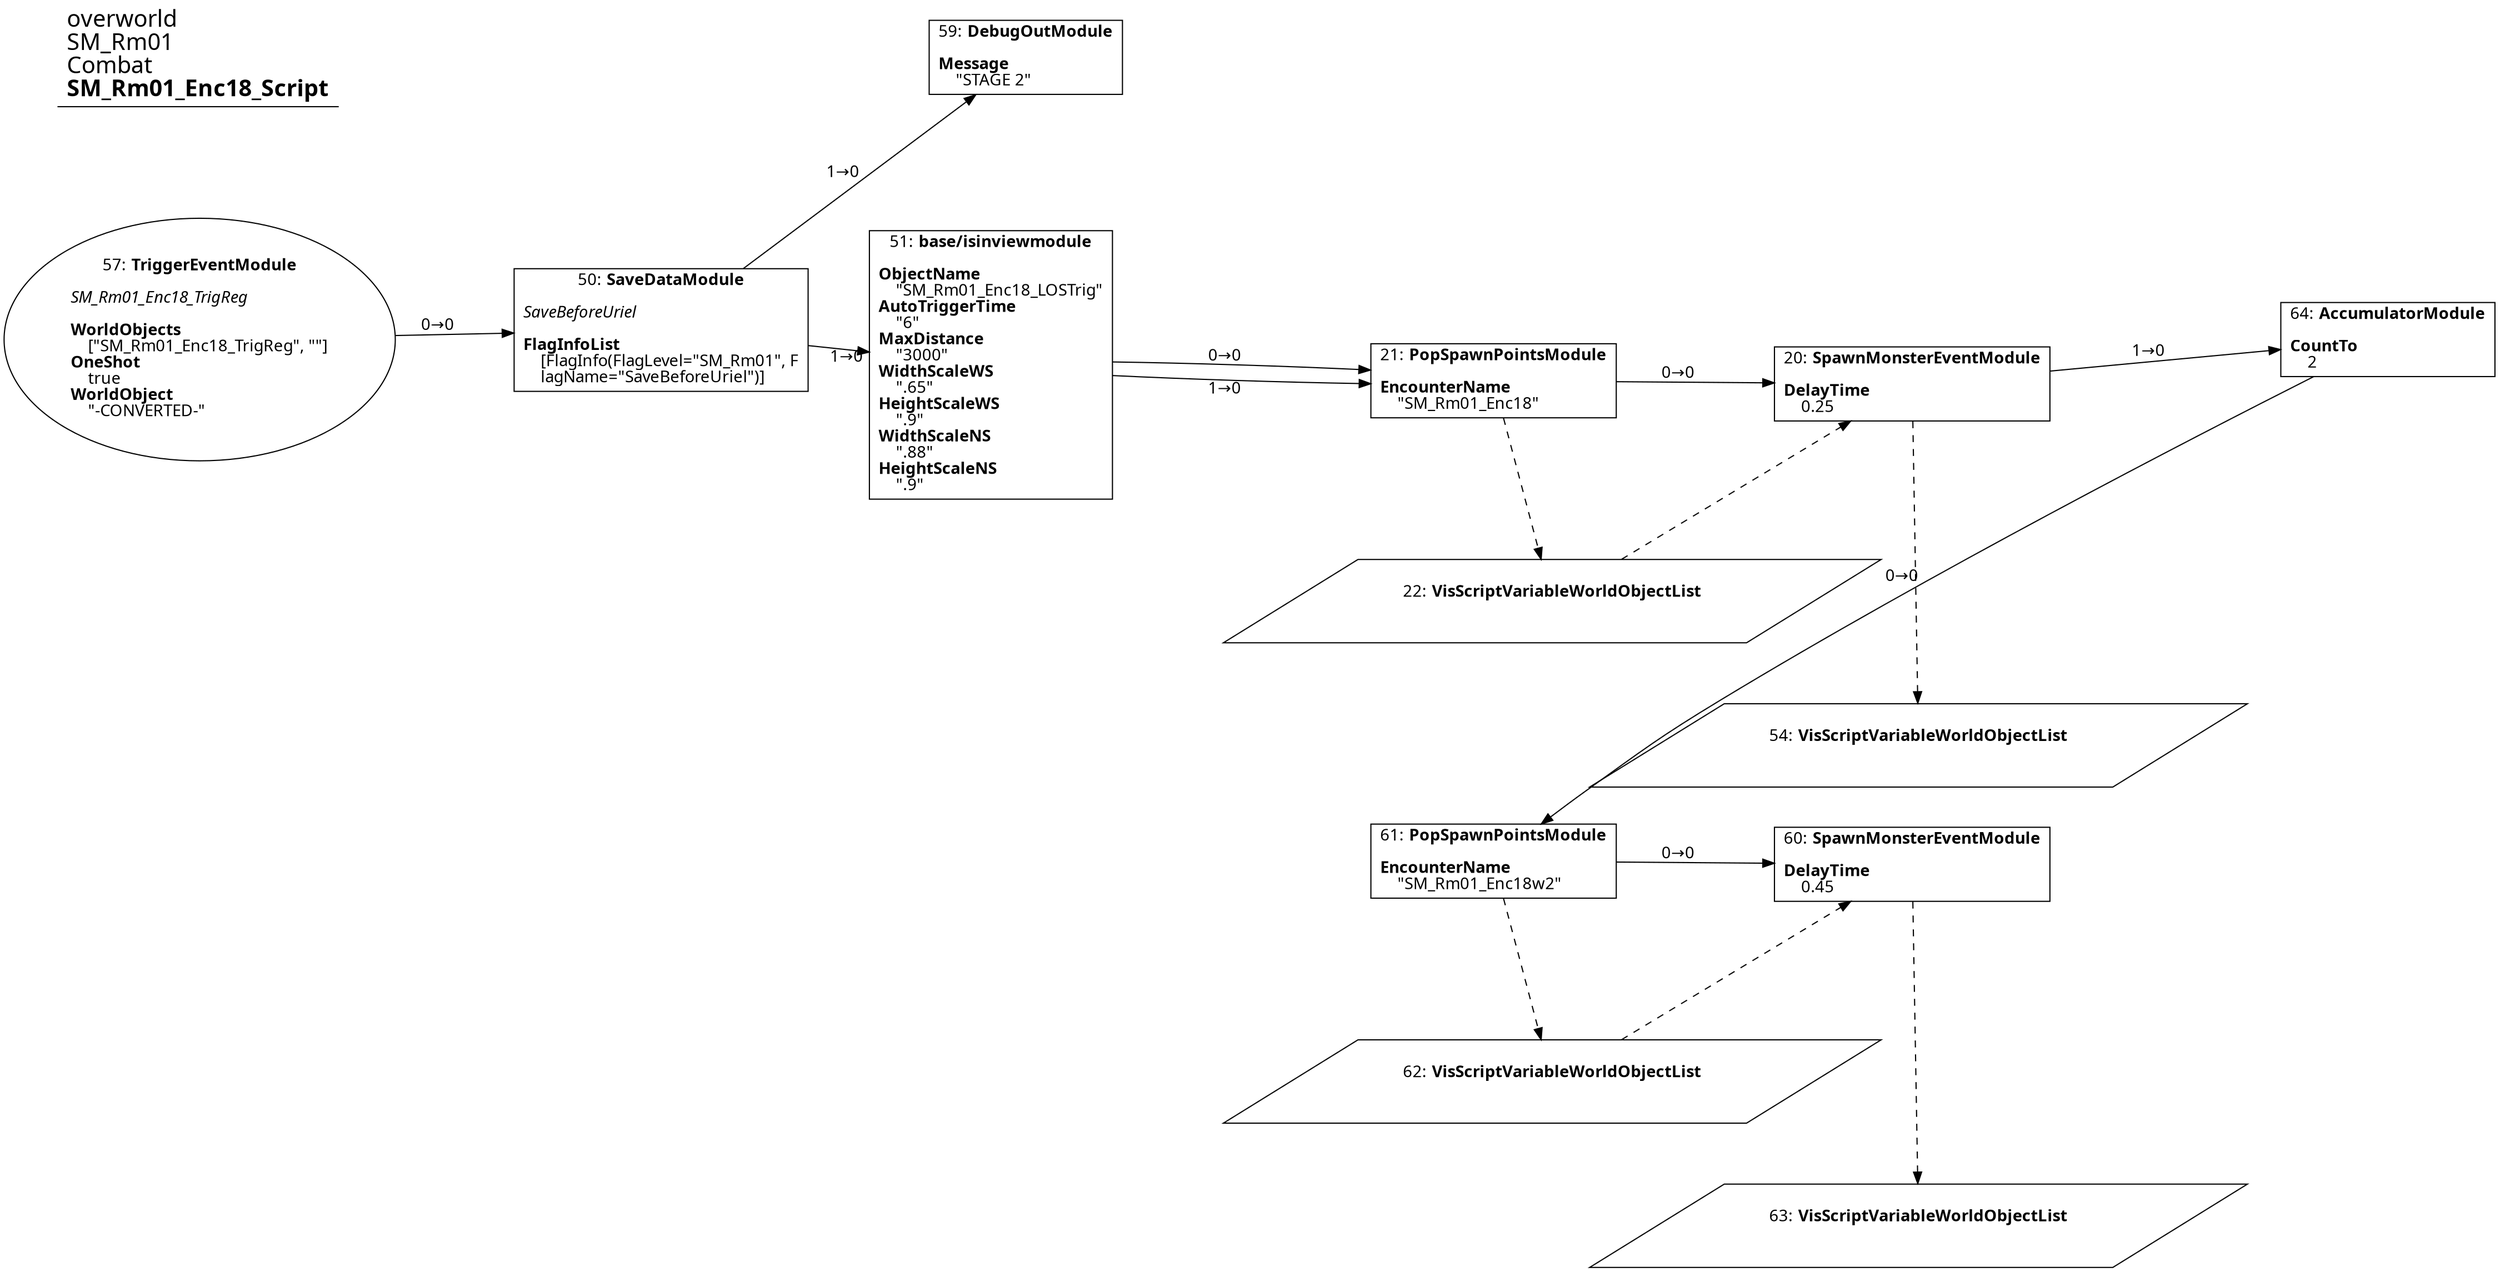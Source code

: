 digraph {
    layout = fdp;
    overlap = prism;
    sep = "+16";
    splines = spline;

    node [ shape = box ];

    graph [ fontname = "Segoe UI" ];
    node [ fontname = "Segoe UI" ];
    edge [ fontname = "Segoe UI" ];

    20 [ label = <20: <b>SpawnMonsterEventModule</b><br/><br/><b>DelayTime</b><br align="left"/>    0.25<br align="left"/>> ];
    20 [ pos = "0.44900003,-0.094000004!" ];
    20 -> 64 [ label = "1→0" ];
    22 -> 20 [ style = dashed ];
    20 -> 54 [ style = dashed ];

    21 [ label = <21: <b>PopSpawnPointsModule</b><br/><br/><b>EncounterName</b><br align="left"/>    &quot;SM_Rm01_Enc18&quot;<br align="left"/>> ];
    21 [ pos = "0.185,-0.09200001!" ];
    21 -> 20 [ label = "0→0" ];
    21 -> 22 [ style = dashed ];

    22 [ label = <22: <b>VisScriptVariableWorldObjectList</b><br/><br/>> ];
    22 [ shape = parallelogram ]
    22 [ pos = "0.22200002,-0.231!" ];

    50 [ label = <50: <b>SaveDataModule</b><br/><br/><i>SaveBeforeUriel<br align="left"/></i><br align="left"/><b>FlagInfoList</b><br align="left"/>    [FlagInfo(FlagLevel=&quot;SM_Rm01&quot;, F<br align="left"/>    lagName=&quot;SaveBeforeUriel&quot;)]<br align="left"/>> ];
    50 [ pos = "-0.34,-0.060000002!" ];
    50 -> 51 [ label = "1→0" ];
    50 -> 59 [ label = "1→0" ];

    51 [ label = <51: <b>base/isinviewmodule</b><br/><br/><b>ObjectName</b><br align="left"/>    &quot;SM_Rm01_Enc18_LOSTrig&quot;<br align="left"/><b>AutoTriggerTime</b><br align="left"/>    &quot;6&quot;<br align="left"/><b>MaxDistance</b><br align="left"/>    &quot;3000&quot;<br align="left"/><b>WidthScaleWS</b><br align="left"/>    &quot;.65&quot;<br align="left"/><b>HeightScaleWS</b><br align="left"/>    &quot;.9&quot;<br align="left"/><b>WidthScaleNS</b><br align="left"/>    &quot;.88&quot;<br align="left"/><b>HeightScaleNS</b><br align="left"/>    &quot;.9&quot;<br align="left"/>> ];
    51 [ pos = "-0.132,-0.082!" ];
    51 -> 21 [ label = "0→0" ];
    51 -> 21 [ label = "1→0" ];

    54 [ label = <54: <b>VisScriptVariableWorldObjectList</b><br/><br/>> ];
    54 [ shape = parallelogram ]
    54 [ pos = "0.453,-0.32200003!" ];

    57 [ label = <57: <b>TriggerEventModule</b><br/><br/><i>SM_Rm01_Enc18_TrigReg<br align="left"/></i><br align="left"/><b>WorldObjects</b><br align="left"/>    [&quot;SM_Rm01_Enc18_TrigReg&quot;, &quot;&quot;]<br align="left"/><b>OneShot</b><br align="left"/>    true<br align="left"/><b>WorldObject</b><br align="left"/>    &quot;-CONVERTED-&quot;<br align="left"/>> ];
    57 [ shape = oval ]
    57 [ pos = "-0.63100004,-0.066!" ];
    57 -> 50 [ label = "0→0" ];

    59 [ label = <59: <b>DebugOutModule</b><br/><br/><b>Message</b><br align="left"/>    &quot;STAGE 2&quot;<br align="left"/>> ];
    59 [ pos = "-0.11000001,0.112!" ];

    60 [ label = <60: <b>SpawnMonsterEventModule</b><br/><br/><b>DelayTime</b><br align="left"/>    0.45<br align="left"/>> ];
    60 [ pos = "0.44900003,-0.397!" ];
    62 -> 60 [ style = dashed ];
    60 -> 63 [ style = dashed ];

    61 [ label = <61: <b>PopSpawnPointsModule</b><br/><br/><b>EncounterName</b><br align="left"/>    &quot;SM_Rm01_Enc18w2&quot;<br align="left"/>> ];
    61 [ pos = "0.185,-0.395!" ];
    61 -> 60 [ label = "0→0" ];
    61 -> 62 [ style = dashed ];

    62 [ label = <62: <b>VisScriptVariableWorldObjectList</b><br/><br/>> ];
    62 [ shape = parallelogram ]
    62 [ pos = "0.22200002,-0.53400004!" ];

    63 [ label = <63: <b>VisScriptVariableWorldObjectList</b><br/><br/>> ];
    63 [ shape = parallelogram ]
    63 [ pos = "0.453,-0.625!" ];

    64 [ label = <64: <b>AccumulatorModule</b><br/><br/><b>CountTo</b><br align="left"/>    2<br align="left"/>> ];
    64 [ pos = "0.749,-0.066!" ];
    64 -> 61 [ label = "0→0" ];

    title [ pos = "-0.632,0.113000005!" ];
    title [ shape = underline ];
    title [ label = <<font point-size="20">overworld<br align="left"/>SM_Rm01<br align="left"/>Combat<br align="left"/><b>SM_Rm01_Enc18_Script</b><br align="left"/></font>> ];
}
